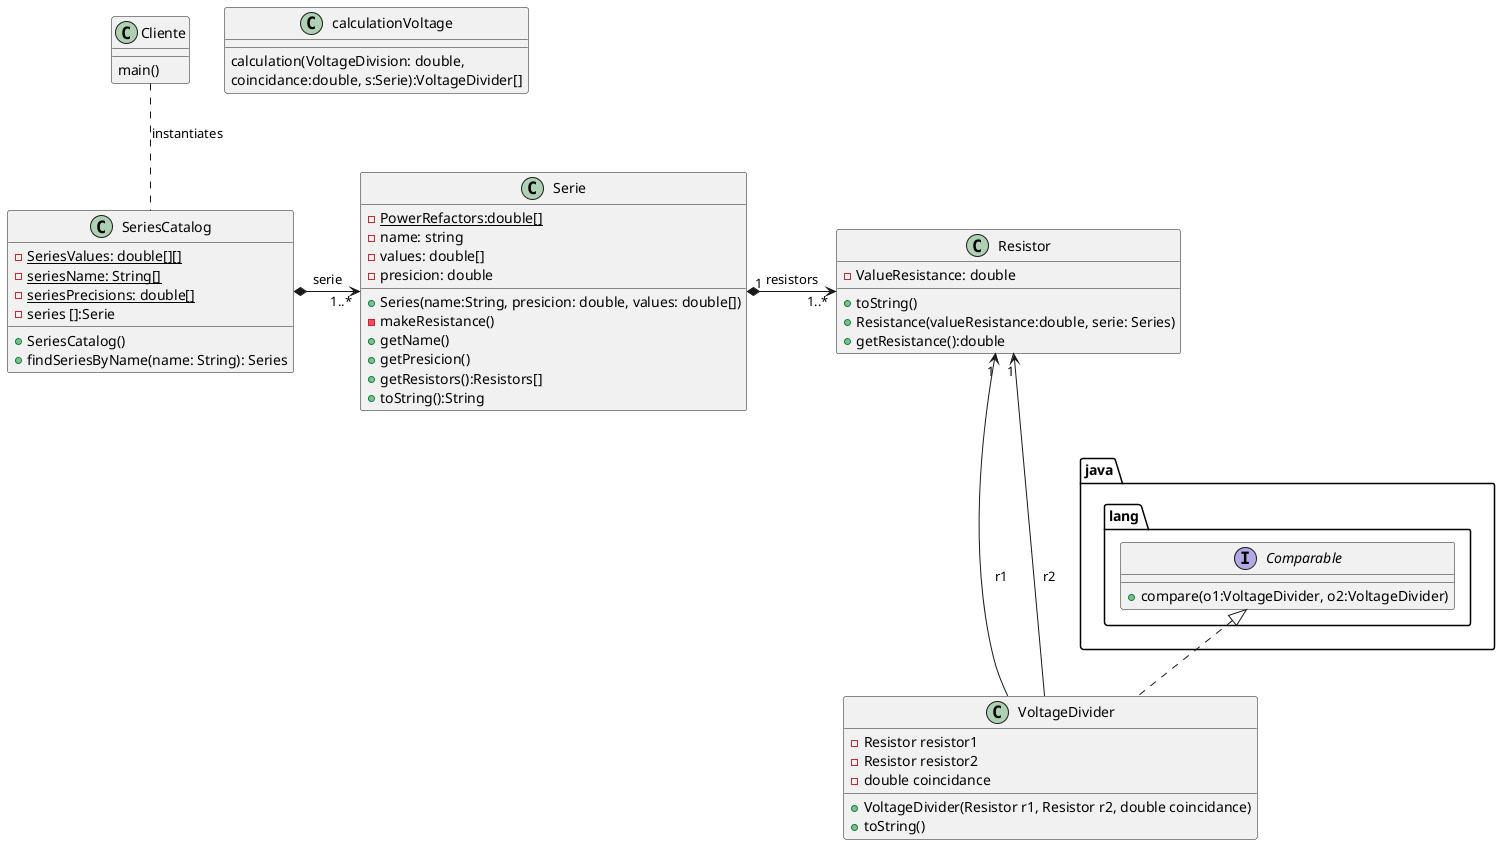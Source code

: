 @startuml
'https://plantuml.com/class-diagram



class Resistor{
    -ValueResistance: double
    +toString()
    +Resistance(valueResistance:double, serie: Series)
    +getResistance():double
}

class Serie{
    {static} -PowerRefactors:double[]
    -name: string
    -values: double[]
    -presicion: double
    +Series(name:String, presicion: double, values: double[])
    -makeResistance()
    +getName()
    +getPresicion()
    +getResistors():Resistors[]
    +toString():String


}

class SeriesCatalog{
    {static} -SeriesValues: double[][]
    {static} -seriesName: String[]
    {static} -seriesPrecisions: double[]
    -series []:Serie
    +SeriesCatalog()
    +findSeriesByName(name: String): Series

}

class calculationVoltage{
    calculation(VoltageDivision: double,
    coincidance:double, s:Serie):VoltageDivider[]

}
class Cliente{

    main()

}

class VoltageDivider{
    - Resistor resistor1
    - Resistor resistor2
    - double coincidance
    + VoltageDivider(Resistor r1, Resistor r2, double coincidance)
    + toString()

}

package java.lang <<Folder>> {
  interface Comparable{
  +compare(o1:VoltageDivider, o2:VoltageDivider)
}

SeriesCatalog..upCliente:instantiates

Serie"1..*" <--left*  SeriesCatalog: serie
Resistor"1..*" <--left* "1"Serie: resistors
VoltageDivider  -up-->"1"Resistor:r1
VoltageDivider  -up-->"1"Resistor:r2
VoltageDivider ..up|>Comparable







@enduml